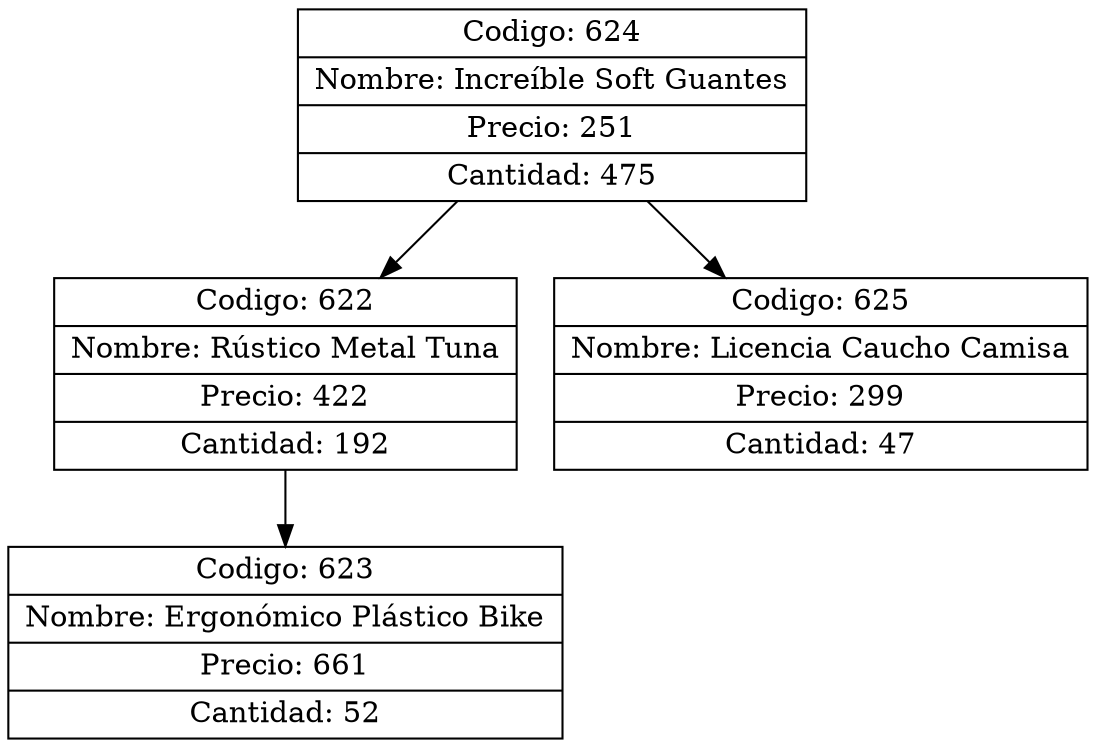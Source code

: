digraph grafico{
rankdir=UD 
node[shape=box] 
concentrate=true 
nodo624[ shape=record, label ="{Codigo: 624|Nombre: Increíble Soft Guantes|Precio: 251|Cantidad: 475}"];
nodo622[ shape=record, label ="{Codigo: 622|Nombre: Rústico Metal Tuna|Precio: 422|Cantidad: 192}"];
nodo623[ shape=record, label ="{Codigo: 623|Nombre: Ergonómico Plástico Bike|Precio: 661|Cantidad: 52}"];
nodo622->nodo623
nodo624->nodo622
nodo625[ shape=record, label ="{Codigo: 625|Nombre: Licencia Caucho Camisa|Precio: 299|Cantidad: 47}"];
nodo624->nodo625
}